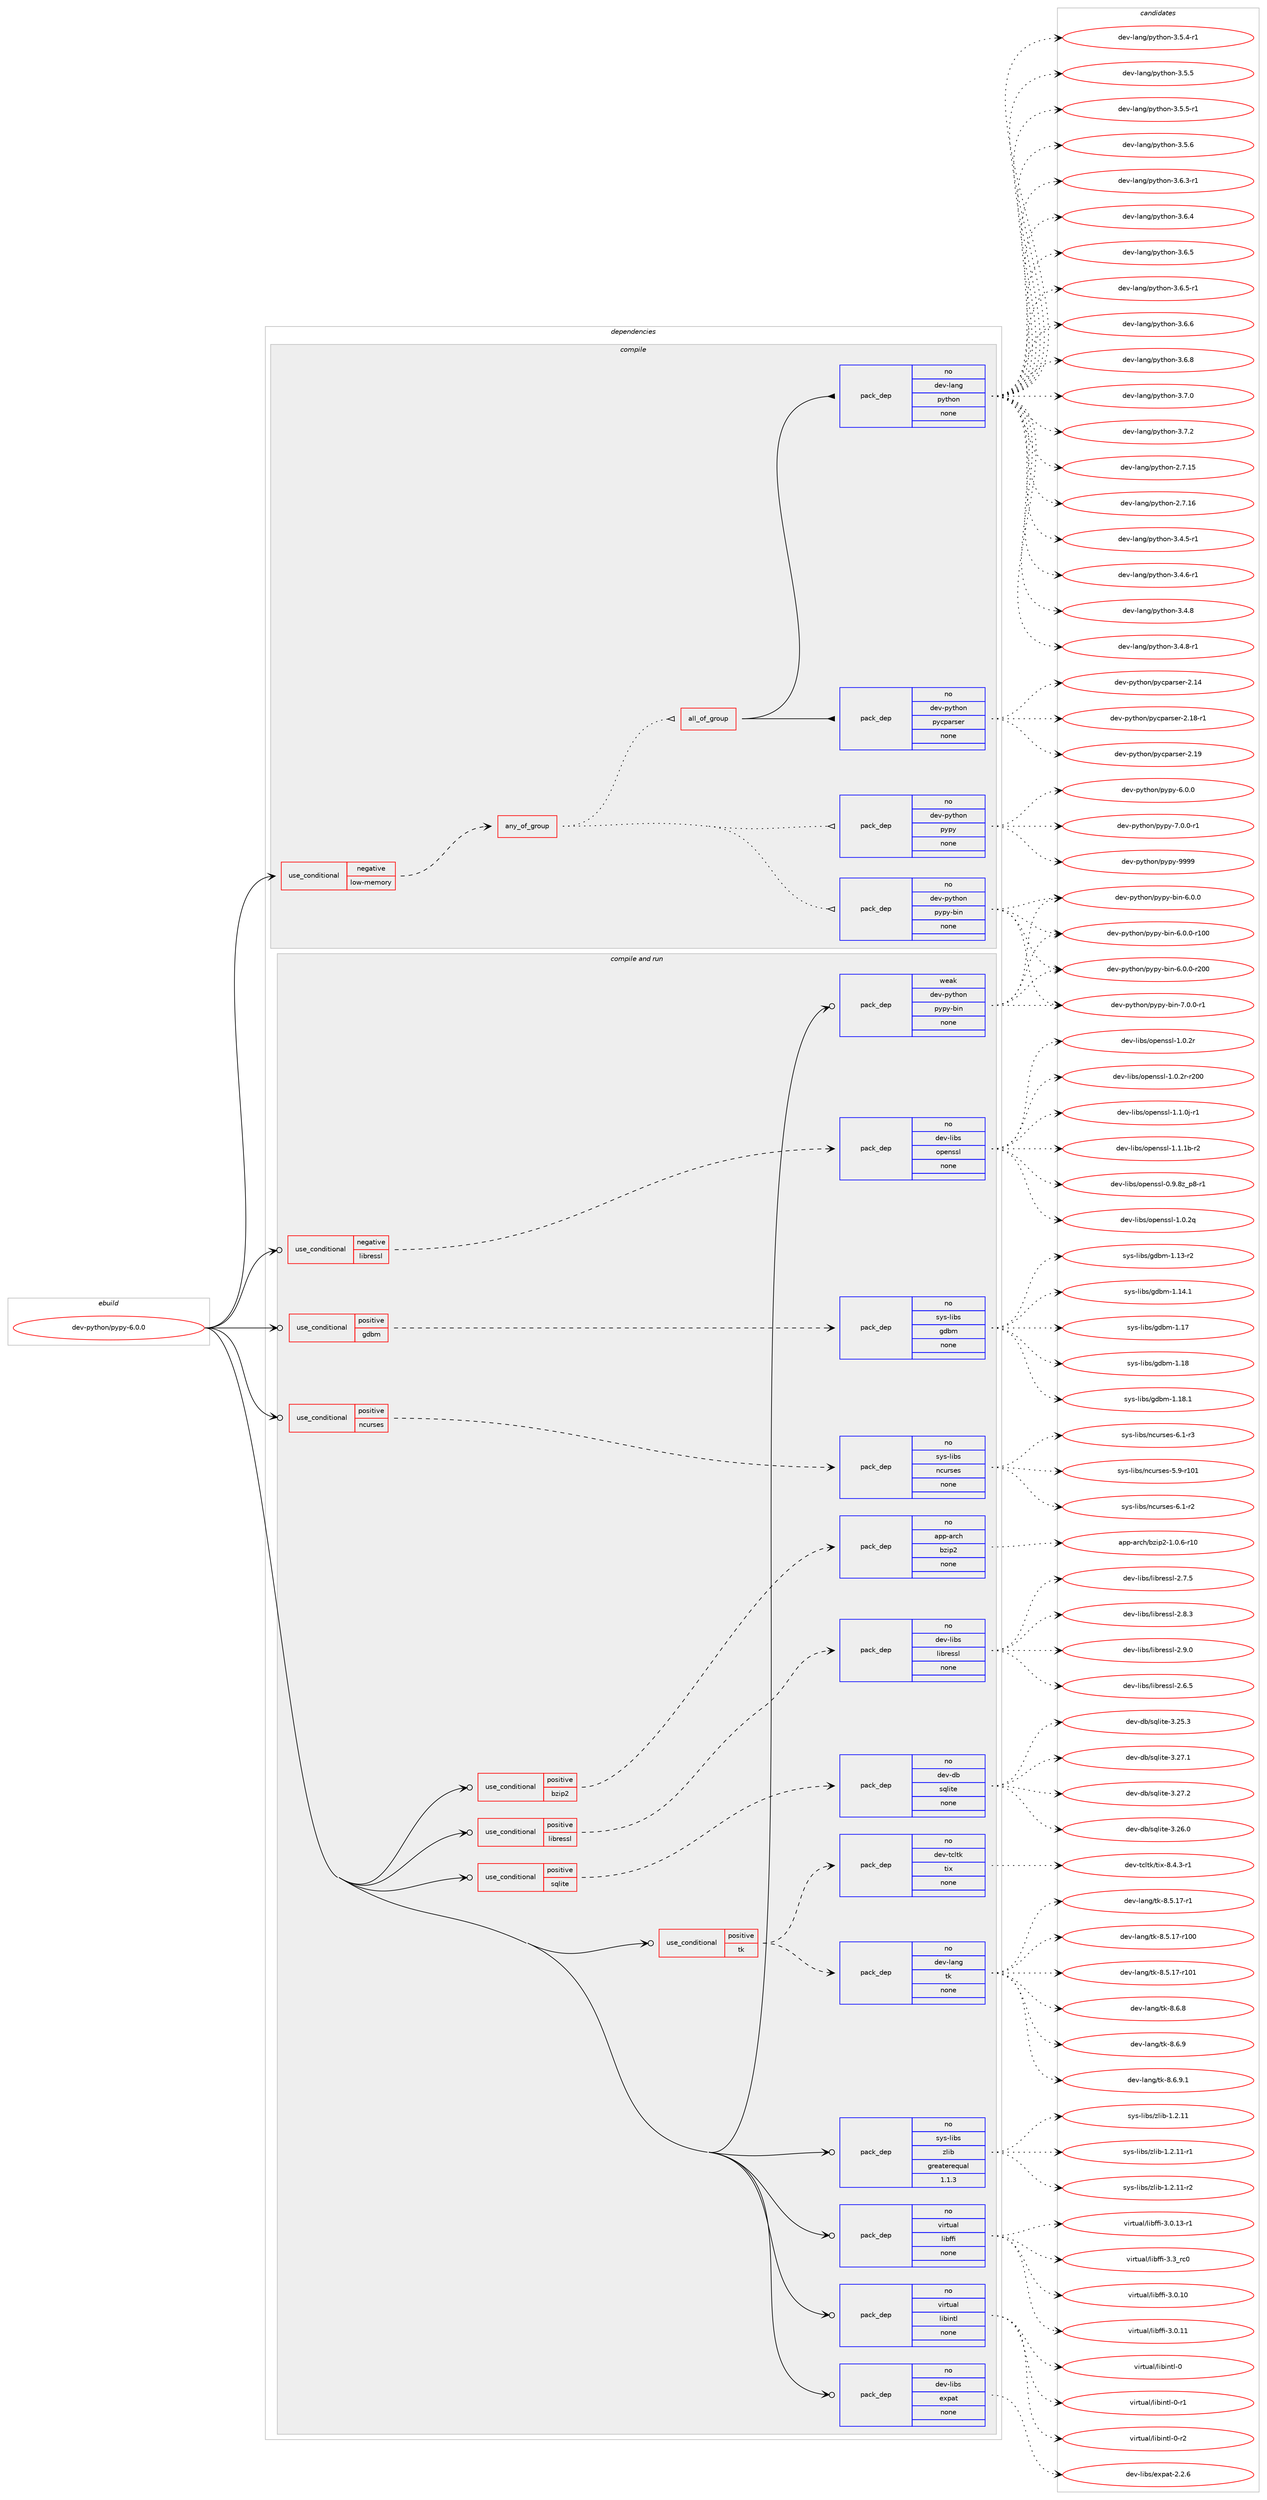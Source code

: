 digraph prolog {

# *************
# Graph options
# *************

newrank=true;
concentrate=true;
compound=true;
graph [rankdir=LR,fontname=Helvetica,fontsize=10,ranksep=1.5];#, ranksep=2.5, nodesep=0.2];
edge  [arrowhead=vee];
node  [fontname=Helvetica,fontsize=10];

# **********
# The ebuild
# **********

subgraph cluster_leftcol {
color=gray;
rank=same;
label=<<i>ebuild</i>>;
id [label="dev-python/pypy-6.0.0", color=red, width=4, href="../dev-python/pypy-6.0.0.svg"];
}

# ****************
# The dependencies
# ****************

subgraph cluster_midcol {
color=gray;
label=<<i>dependencies</i>>;
subgraph cluster_compile {
fillcolor="#eeeeee";
style=filled;
label=<<i>compile</i>>;
subgraph cond381530 {
dependency1431449 [label=<<TABLE BORDER="0" CELLBORDER="1" CELLSPACING="0" CELLPADDING="4"><TR><TD ROWSPAN="3" CELLPADDING="10">use_conditional</TD></TR><TR><TD>negative</TD></TR><TR><TD>low-memory</TD></TR></TABLE>>, shape=none, color=red];
subgraph any22743 {
dependency1431450 [label=<<TABLE BORDER="0" CELLBORDER="1" CELLSPACING="0" CELLPADDING="4"><TR><TD CELLPADDING="10">any_of_group</TD></TR></TABLE>>, shape=none, color=red];subgraph pack1026595 {
dependency1431451 [label=<<TABLE BORDER="0" CELLBORDER="1" CELLSPACING="0" CELLPADDING="4" WIDTH="220"><TR><TD ROWSPAN="6" CELLPADDING="30">pack_dep</TD></TR><TR><TD WIDTH="110">no</TD></TR><TR><TD>dev-python</TD></TR><TR><TD>pypy</TD></TR><TR><TD>none</TD></TR><TR><TD></TD></TR></TABLE>>, shape=none, color=blue];
}
dependency1431450:e -> dependency1431451:w [weight=20,style="dotted",arrowhead="oinv"];
subgraph pack1026596 {
dependency1431452 [label=<<TABLE BORDER="0" CELLBORDER="1" CELLSPACING="0" CELLPADDING="4" WIDTH="220"><TR><TD ROWSPAN="6" CELLPADDING="30">pack_dep</TD></TR><TR><TD WIDTH="110">no</TD></TR><TR><TD>dev-python</TD></TR><TR><TD>pypy-bin</TD></TR><TR><TD>none</TD></TR><TR><TD></TD></TR></TABLE>>, shape=none, color=blue];
}
dependency1431450:e -> dependency1431452:w [weight=20,style="dotted",arrowhead="oinv"];
subgraph all584 {
dependency1431453 [label=<<TABLE BORDER="0" CELLBORDER="1" CELLSPACING="0" CELLPADDING="4"><TR><TD CELLPADDING="10">all_of_group</TD></TR></TABLE>>, shape=none, color=red];subgraph pack1026597 {
dependency1431454 [label=<<TABLE BORDER="0" CELLBORDER="1" CELLSPACING="0" CELLPADDING="4" WIDTH="220"><TR><TD ROWSPAN="6" CELLPADDING="30">pack_dep</TD></TR><TR><TD WIDTH="110">no</TD></TR><TR><TD>dev-lang</TD></TR><TR><TD>python</TD></TR><TR><TD>none</TD></TR><TR><TD></TD></TR></TABLE>>, shape=none, color=blue];
}
dependency1431453:e -> dependency1431454:w [weight=20,style="solid",arrowhead="inv"];
subgraph pack1026598 {
dependency1431455 [label=<<TABLE BORDER="0" CELLBORDER="1" CELLSPACING="0" CELLPADDING="4" WIDTH="220"><TR><TD ROWSPAN="6" CELLPADDING="30">pack_dep</TD></TR><TR><TD WIDTH="110">no</TD></TR><TR><TD>dev-python</TD></TR><TR><TD>pycparser</TD></TR><TR><TD>none</TD></TR><TR><TD></TD></TR></TABLE>>, shape=none, color=blue];
}
dependency1431453:e -> dependency1431455:w [weight=20,style="solid",arrowhead="inv"];
}
dependency1431450:e -> dependency1431453:w [weight=20,style="dotted",arrowhead="oinv"];
}
dependency1431449:e -> dependency1431450:w [weight=20,style="dashed",arrowhead="vee"];
}
id:e -> dependency1431449:w [weight=20,style="solid",arrowhead="vee"];
}
subgraph cluster_compileandrun {
fillcolor="#eeeeee";
style=filled;
label=<<i>compile and run</i>>;
subgraph cond381531 {
dependency1431456 [label=<<TABLE BORDER="0" CELLBORDER="1" CELLSPACING="0" CELLPADDING="4"><TR><TD ROWSPAN="3" CELLPADDING="10">use_conditional</TD></TR><TR><TD>negative</TD></TR><TR><TD>libressl</TD></TR></TABLE>>, shape=none, color=red];
subgraph pack1026599 {
dependency1431457 [label=<<TABLE BORDER="0" CELLBORDER="1" CELLSPACING="0" CELLPADDING="4" WIDTH="220"><TR><TD ROWSPAN="6" CELLPADDING="30">pack_dep</TD></TR><TR><TD WIDTH="110">no</TD></TR><TR><TD>dev-libs</TD></TR><TR><TD>openssl</TD></TR><TR><TD>none</TD></TR><TR><TD></TD></TR></TABLE>>, shape=none, color=blue];
}
dependency1431456:e -> dependency1431457:w [weight=20,style="dashed",arrowhead="vee"];
}
id:e -> dependency1431456:w [weight=20,style="solid",arrowhead="odotvee"];
subgraph cond381532 {
dependency1431458 [label=<<TABLE BORDER="0" CELLBORDER="1" CELLSPACING="0" CELLPADDING="4"><TR><TD ROWSPAN="3" CELLPADDING="10">use_conditional</TD></TR><TR><TD>positive</TD></TR><TR><TD>bzip2</TD></TR></TABLE>>, shape=none, color=red];
subgraph pack1026600 {
dependency1431459 [label=<<TABLE BORDER="0" CELLBORDER="1" CELLSPACING="0" CELLPADDING="4" WIDTH="220"><TR><TD ROWSPAN="6" CELLPADDING="30">pack_dep</TD></TR><TR><TD WIDTH="110">no</TD></TR><TR><TD>app-arch</TD></TR><TR><TD>bzip2</TD></TR><TR><TD>none</TD></TR><TR><TD></TD></TR></TABLE>>, shape=none, color=blue];
}
dependency1431458:e -> dependency1431459:w [weight=20,style="dashed",arrowhead="vee"];
}
id:e -> dependency1431458:w [weight=20,style="solid",arrowhead="odotvee"];
subgraph cond381533 {
dependency1431460 [label=<<TABLE BORDER="0" CELLBORDER="1" CELLSPACING="0" CELLPADDING="4"><TR><TD ROWSPAN="3" CELLPADDING="10">use_conditional</TD></TR><TR><TD>positive</TD></TR><TR><TD>gdbm</TD></TR></TABLE>>, shape=none, color=red];
subgraph pack1026601 {
dependency1431461 [label=<<TABLE BORDER="0" CELLBORDER="1" CELLSPACING="0" CELLPADDING="4" WIDTH="220"><TR><TD ROWSPAN="6" CELLPADDING="30">pack_dep</TD></TR><TR><TD WIDTH="110">no</TD></TR><TR><TD>sys-libs</TD></TR><TR><TD>gdbm</TD></TR><TR><TD>none</TD></TR><TR><TD></TD></TR></TABLE>>, shape=none, color=blue];
}
dependency1431460:e -> dependency1431461:w [weight=20,style="dashed",arrowhead="vee"];
}
id:e -> dependency1431460:w [weight=20,style="solid",arrowhead="odotvee"];
subgraph cond381534 {
dependency1431462 [label=<<TABLE BORDER="0" CELLBORDER="1" CELLSPACING="0" CELLPADDING="4"><TR><TD ROWSPAN="3" CELLPADDING="10">use_conditional</TD></TR><TR><TD>positive</TD></TR><TR><TD>libressl</TD></TR></TABLE>>, shape=none, color=red];
subgraph pack1026602 {
dependency1431463 [label=<<TABLE BORDER="0" CELLBORDER="1" CELLSPACING="0" CELLPADDING="4" WIDTH="220"><TR><TD ROWSPAN="6" CELLPADDING="30">pack_dep</TD></TR><TR><TD WIDTH="110">no</TD></TR><TR><TD>dev-libs</TD></TR><TR><TD>libressl</TD></TR><TR><TD>none</TD></TR><TR><TD></TD></TR></TABLE>>, shape=none, color=blue];
}
dependency1431462:e -> dependency1431463:w [weight=20,style="dashed",arrowhead="vee"];
}
id:e -> dependency1431462:w [weight=20,style="solid",arrowhead="odotvee"];
subgraph cond381535 {
dependency1431464 [label=<<TABLE BORDER="0" CELLBORDER="1" CELLSPACING="0" CELLPADDING="4"><TR><TD ROWSPAN="3" CELLPADDING="10">use_conditional</TD></TR><TR><TD>positive</TD></TR><TR><TD>ncurses</TD></TR></TABLE>>, shape=none, color=red];
subgraph pack1026603 {
dependency1431465 [label=<<TABLE BORDER="0" CELLBORDER="1" CELLSPACING="0" CELLPADDING="4" WIDTH="220"><TR><TD ROWSPAN="6" CELLPADDING="30">pack_dep</TD></TR><TR><TD WIDTH="110">no</TD></TR><TR><TD>sys-libs</TD></TR><TR><TD>ncurses</TD></TR><TR><TD>none</TD></TR><TR><TD></TD></TR></TABLE>>, shape=none, color=blue];
}
dependency1431464:e -> dependency1431465:w [weight=20,style="dashed",arrowhead="vee"];
}
id:e -> dependency1431464:w [weight=20,style="solid",arrowhead="odotvee"];
subgraph cond381536 {
dependency1431466 [label=<<TABLE BORDER="0" CELLBORDER="1" CELLSPACING="0" CELLPADDING="4"><TR><TD ROWSPAN="3" CELLPADDING="10">use_conditional</TD></TR><TR><TD>positive</TD></TR><TR><TD>sqlite</TD></TR></TABLE>>, shape=none, color=red];
subgraph pack1026604 {
dependency1431467 [label=<<TABLE BORDER="0" CELLBORDER="1" CELLSPACING="0" CELLPADDING="4" WIDTH="220"><TR><TD ROWSPAN="6" CELLPADDING="30">pack_dep</TD></TR><TR><TD WIDTH="110">no</TD></TR><TR><TD>dev-db</TD></TR><TR><TD>sqlite</TD></TR><TR><TD>none</TD></TR><TR><TD></TD></TR></TABLE>>, shape=none, color=blue];
}
dependency1431466:e -> dependency1431467:w [weight=20,style="dashed",arrowhead="vee"];
}
id:e -> dependency1431466:w [weight=20,style="solid",arrowhead="odotvee"];
subgraph cond381537 {
dependency1431468 [label=<<TABLE BORDER="0" CELLBORDER="1" CELLSPACING="0" CELLPADDING="4"><TR><TD ROWSPAN="3" CELLPADDING="10">use_conditional</TD></TR><TR><TD>positive</TD></TR><TR><TD>tk</TD></TR></TABLE>>, shape=none, color=red];
subgraph pack1026605 {
dependency1431469 [label=<<TABLE BORDER="0" CELLBORDER="1" CELLSPACING="0" CELLPADDING="4" WIDTH="220"><TR><TD ROWSPAN="6" CELLPADDING="30">pack_dep</TD></TR><TR><TD WIDTH="110">no</TD></TR><TR><TD>dev-lang</TD></TR><TR><TD>tk</TD></TR><TR><TD>none</TD></TR><TR><TD></TD></TR></TABLE>>, shape=none, color=blue];
}
dependency1431468:e -> dependency1431469:w [weight=20,style="dashed",arrowhead="vee"];
subgraph pack1026606 {
dependency1431470 [label=<<TABLE BORDER="0" CELLBORDER="1" CELLSPACING="0" CELLPADDING="4" WIDTH="220"><TR><TD ROWSPAN="6" CELLPADDING="30">pack_dep</TD></TR><TR><TD WIDTH="110">no</TD></TR><TR><TD>dev-tcltk</TD></TR><TR><TD>tix</TD></TR><TR><TD>none</TD></TR><TR><TD></TD></TR></TABLE>>, shape=none, color=blue];
}
dependency1431468:e -> dependency1431470:w [weight=20,style="dashed",arrowhead="vee"];
}
id:e -> dependency1431468:w [weight=20,style="solid",arrowhead="odotvee"];
subgraph pack1026607 {
dependency1431471 [label=<<TABLE BORDER="0" CELLBORDER="1" CELLSPACING="0" CELLPADDING="4" WIDTH="220"><TR><TD ROWSPAN="6" CELLPADDING="30">pack_dep</TD></TR><TR><TD WIDTH="110">no</TD></TR><TR><TD>dev-libs</TD></TR><TR><TD>expat</TD></TR><TR><TD>none</TD></TR><TR><TD></TD></TR></TABLE>>, shape=none, color=blue];
}
id:e -> dependency1431471:w [weight=20,style="solid",arrowhead="odotvee"];
subgraph pack1026608 {
dependency1431472 [label=<<TABLE BORDER="0" CELLBORDER="1" CELLSPACING="0" CELLPADDING="4" WIDTH="220"><TR><TD ROWSPAN="6" CELLPADDING="30">pack_dep</TD></TR><TR><TD WIDTH="110">no</TD></TR><TR><TD>sys-libs</TD></TR><TR><TD>zlib</TD></TR><TR><TD>greaterequal</TD></TR><TR><TD>1.1.3</TD></TR></TABLE>>, shape=none, color=blue];
}
id:e -> dependency1431472:w [weight=20,style="solid",arrowhead="odotvee"];
subgraph pack1026609 {
dependency1431473 [label=<<TABLE BORDER="0" CELLBORDER="1" CELLSPACING="0" CELLPADDING="4" WIDTH="220"><TR><TD ROWSPAN="6" CELLPADDING="30">pack_dep</TD></TR><TR><TD WIDTH="110">no</TD></TR><TR><TD>virtual</TD></TR><TR><TD>libffi</TD></TR><TR><TD>none</TD></TR><TR><TD></TD></TR></TABLE>>, shape=none, color=blue];
}
id:e -> dependency1431473:w [weight=20,style="solid",arrowhead="odotvee"];
subgraph pack1026610 {
dependency1431474 [label=<<TABLE BORDER="0" CELLBORDER="1" CELLSPACING="0" CELLPADDING="4" WIDTH="220"><TR><TD ROWSPAN="6" CELLPADDING="30">pack_dep</TD></TR><TR><TD WIDTH="110">no</TD></TR><TR><TD>virtual</TD></TR><TR><TD>libintl</TD></TR><TR><TD>none</TD></TR><TR><TD></TD></TR></TABLE>>, shape=none, color=blue];
}
id:e -> dependency1431474:w [weight=20,style="solid",arrowhead="odotvee"];
subgraph pack1026611 {
dependency1431475 [label=<<TABLE BORDER="0" CELLBORDER="1" CELLSPACING="0" CELLPADDING="4" WIDTH="220"><TR><TD ROWSPAN="6" CELLPADDING="30">pack_dep</TD></TR><TR><TD WIDTH="110">weak</TD></TR><TR><TD>dev-python</TD></TR><TR><TD>pypy-bin</TD></TR><TR><TD>none</TD></TR><TR><TD></TD></TR></TABLE>>, shape=none, color=blue];
}
id:e -> dependency1431475:w [weight=20,style="solid",arrowhead="odotvee"];
}
subgraph cluster_run {
fillcolor="#eeeeee";
style=filled;
label=<<i>run</i>>;
}
}

# **************
# The candidates
# **************

subgraph cluster_choices {
rank=same;
color=gray;
label=<<i>candidates</i>>;

subgraph choice1026595 {
color=black;
nodesep=1;
choice1001011184511212111610411111047112121112121455446484648 [label="dev-python/pypy-6.0.0", color=red, width=4,href="../dev-python/pypy-6.0.0.svg"];
choice10010111845112121116104111110471121211121214555464846484511449 [label="dev-python/pypy-7.0.0-r1", color=red, width=4,href="../dev-python/pypy-7.0.0-r1.svg"];
choice10010111845112121116104111110471121211121214557575757 [label="dev-python/pypy-9999", color=red, width=4,href="../dev-python/pypy-9999.svg"];
dependency1431451:e -> choice1001011184511212111610411111047112121112121455446484648:w [style=dotted,weight="100"];
dependency1431451:e -> choice10010111845112121116104111110471121211121214555464846484511449:w [style=dotted,weight="100"];
dependency1431451:e -> choice10010111845112121116104111110471121211121214557575757:w [style=dotted,weight="100"];
}
subgraph choice1026596 {
color=black;
nodesep=1;
choice10010111845112121116104111110471121211121214598105110455446484648 [label="dev-python/pypy-bin-6.0.0", color=red, width=4,href="../dev-python/pypy-bin-6.0.0.svg"];
choice1001011184511212111610411111047112121112121459810511045544648464845114494848 [label="dev-python/pypy-bin-6.0.0-r100", color=red, width=4,href="../dev-python/pypy-bin-6.0.0-r100.svg"];
choice1001011184511212111610411111047112121112121459810511045544648464845114504848 [label="dev-python/pypy-bin-6.0.0-r200", color=red, width=4,href="../dev-python/pypy-bin-6.0.0-r200.svg"];
choice100101118451121211161041111104711212111212145981051104555464846484511449 [label="dev-python/pypy-bin-7.0.0-r1", color=red, width=4,href="../dev-python/pypy-bin-7.0.0-r1.svg"];
dependency1431452:e -> choice10010111845112121116104111110471121211121214598105110455446484648:w [style=dotted,weight="100"];
dependency1431452:e -> choice1001011184511212111610411111047112121112121459810511045544648464845114494848:w [style=dotted,weight="100"];
dependency1431452:e -> choice1001011184511212111610411111047112121112121459810511045544648464845114504848:w [style=dotted,weight="100"];
dependency1431452:e -> choice100101118451121211161041111104711212111212145981051104555464846484511449:w [style=dotted,weight="100"];
}
subgraph choice1026597 {
color=black;
nodesep=1;
choice10010111845108971101034711212111610411111045504655464953 [label="dev-lang/python-2.7.15", color=red, width=4,href="../dev-lang/python-2.7.15.svg"];
choice10010111845108971101034711212111610411111045504655464954 [label="dev-lang/python-2.7.16", color=red, width=4,href="../dev-lang/python-2.7.16.svg"];
choice1001011184510897110103471121211161041111104551465246534511449 [label="dev-lang/python-3.4.5-r1", color=red, width=4,href="../dev-lang/python-3.4.5-r1.svg"];
choice1001011184510897110103471121211161041111104551465246544511449 [label="dev-lang/python-3.4.6-r1", color=red, width=4,href="../dev-lang/python-3.4.6-r1.svg"];
choice100101118451089711010347112121116104111110455146524656 [label="dev-lang/python-3.4.8", color=red, width=4,href="../dev-lang/python-3.4.8.svg"];
choice1001011184510897110103471121211161041111104551465246564511449 [label="dev-lang/python-3.4.8-r1", color=red, width=4,href="../dev-lang/python-3.4.8-r1.svg"];
choice1001011184510897110103471121211161041111104551465346524511449 [label="dev-lang/python-3.5.4-r1", color=red, width=4,href="../dev-lang/python-3.5.4-r1.svg"];
choice100101118451089711010347112121116104111110455146534653 [label="dev-lang/python-3.5.5", color=red, width=4,href="../dev-lang/python-3.5.5.svg"];
choice1001011184510897110103471121211161041111104551465346534511449 [label="dev-lang/python-3.5.5-r1", color=red, width=4,href="../dev-lang/python-3.5.5-r1.svg"];
choice100101118451089711010347112121116104111110455146534654 [label="dev-lang/python-3.5.6", color=red, width=4,href="../dev-lang/python-3.5.6.svg"];
choice1001011184510897110103471121211161041111104551465446514511449 [label="dev-lang/python-3.6.3-r1", color=red, width=4,href="../dev-lang/python-3.6.3-r1.svg"];
choice100101118451089711010347112121116104111110455146544652 [label="dev-lang/python-3.6.4", color=red, width=4,href="../dev-lang/python-3.6.4.svg"];
choice100101118451089711010347112121116104111110455146544653 [label="dev-lang/python-3.6.5", color=red, width=4,href="../dev-lang/python-3.6.5.svg"];
choice1001011184510897110103471121211161041111104551465446534511449 [label="dev-lang/python-3.6.5-r1", color=red, width=4,href="../dev-lang/python-3.6.5-r1.svg"];
choice100101118451089711010347112121116104111110455146544654 [label="dev-lang/python-3.6.6", color=red, width=4,href="../dev-lang/python-3.6.6.svg"];
choice100101118451089711010347112121116104111110455146544656 [label="dev-lang/python-3.6.8", color=red, width=4,href="../dev-lang/python-3.6.8.svg"];
choice100101118451089711010347112121116104111110455146554648 [label="dev-lang/python-3.7.0", color=red, width=4,href="../dev-lang/python-3.7.0.svg"];
choice100101118451089711010347112121116104111110455146554650 [label="dev-lang/python-3.7.2", color=red, width=4,href="../dev-lang/python-3.7.2.svg"];
dependency1431454:e -> choice10010111845108971101034711212111610411111045504655464953:w [style=dotted,weight="100"];
dependency1431454:e -> choice10010111845108971101034711212111610411111045504655464954:w [style=dotted,weight="100"];
dependency1431454:e -> choice1001011184510897110103471121211161041111104551465246534511449:w [style=dotted,weight="100"];
dependency1431454:e -> choice1001011184510897110103471121211161041111104551465246544511449:w [style=dotted,weight="100"];
dependency1431454:e -> choice100101118451089711010347112121116104111110455146524656:w [style=dotted,weight="100"];
dependency1431454:e -> choice1001011184510897110103471121211161041111104551465246564511449:w [style=dotted,weight="100"];
dependency1431454:e -> choice1001011184510897110103471121211161041111104551465346524511449:w [style=dotted,weight="100"];
dependency1431454:e -> choice100101118451089711010347112121116104111110455146534653:w [style=dotted,weight="100"];
dependency1431454:e -> choice1001011184510897110103471121211161041111104551465346534511449:w [style=dotted,weight="100"];
dependency1431454:e -> choice100101118451089711010347112121116104111110455146534654:w [style=dotted,weight="100"];
dependency1431454:e -> choice1001011184510897110103471121211161041111104551465446514511449:w [style=dotted,weight="100"];
dependency1431454:e -> choice100101118451089711010347112121116104111110455146544652:w [style=dotted,weight="100"];
dependency1431454:e -> choice100101118451089711010347112121116104111110455146544653:w [style=dotted,weight="100"];
dependency1431454:e -> choice1001011184510897110103471121211161041111104551465446534511449:w [style=dotted,weight="100"];
dependency1431454:e -> choice100101118451089711010347112121116104111110455146544654:w [style=dotted,weight="100"];
dependency1431454:e -> choice100101118451089711010347112121116104111110455146544656:w [style=dotted,weight="100"];
dependency1431454:e -> choice100101118451089711010347112121116104111110455146554648:w [style=dotted,weight="100"];
dependency1431454:e -> choice100101118451089711010347112121116104111110455146554650:w [style=dotted,weight="100"];
}
subgraph choice1026598 {
color=black;
nodesep=1;
choice100101118451121211161041111104711212199112971141151011144550464952 [label="dev-python/pycparser-2.14", color=red, width=4,href="../dev-python/pycparser-2.14.svg"];
choice1001011184511212111610411111047112121991129711411510111445504649564511449 [label="dev-python/pycparser-2.18-r1", color=red, width=4,href="../dev-python/pycparser-2.18-r1.svg"];
choice100101118451121211161041111104711212199112971141151011144550464957 [label="dev-python/pycparser-2.19", color=red, width=4,href="../dev-python/pycparser-2.19.svg"];
dependency1431455:e -> choice100101118451121211161041111104711212199112971141151011144550464952:w [style=dotted,weight="100"];
dependency1431455:e -> choice1001011184511212111610411111047112121991129711411510111445504649564511449:w [style=dotted,weight="100"];
dependency1431455:e -> choice100101118451121211161041111104711212199112971141151011144550464957:w [style=dotted,weight="100"];
}
subgraph choice1026599 {
color=black;
nodesep=1;
choice10010111845108105981154711111210111011511510845484657465612295112564511449 [label="dev-libs/openssl-0.9.8z_p8-r1", color=red, width=4,href="../dev-libs/openssl-0.9.8z_p8-r1.svg"];
choice100101118451081059811547111112101110115115108454946484650113 [label="dev-libs/openssl-1.0.2q", color=red, width=4,href="../dev-libs/openssl-1.0.2q.svg"];
choice100101118451081059811547111112101110115115108454946484650114 [label="dev-libs/openssl-1.0.2r", color=red, width=4,href="../dev-libs/openssl-1.0.2r.svg"];
choice10010111845108105981154711111210111011511510845494648465011445114504848 [label="dev-libs/openssl-1.0.2r-r200", color=red, width=4,href="../dev-libs/openssl-1.0.2r-r200.svg"];
choice1001011184510810598115471111121011101151151084549464946481064511449 [label="dev-libs/openssl-1.1.0j-r1", color=red, width=4,href="../dev-libs/openssl-1.1.0j-r1.svg"];
choice100101118451081059811547111112101110115115108454946494649984511450 [label="dev-libs/openssl-1.1.1b-r2", color=red, width=4,href="../dev-libs/openssl-1.1.1b-r2.svg"];
dependency1431457:e -> choice10010111845108105981154711111210111011511510845484657465612295112564511449:w [style=dotted,weight="100"];
dependency1431457:e -> choice100101118451081059811547111112101110115115108454946484650113:w [style=dotted,weight="100"];
dependency1431457:e -> choice100101118451081059811547111112101110115115108454946484650114:w [style=dotted,weight="100"];
dependency1431457:e -> choice10010111845108105981154711111210111011511510845494648465011445114504848:w [style=dotted,weight="100"];
dependency1431457:e -> choice1001011184510810598115471111121011101151151084549464946481064511449:w [style=dotted,weight="100"];
dependency1431457:e -> choice100101118451081059811547111112101110115115108454946494649984511450:w [style=dotted,weight="100"];
}
subgraph choice1026600 {
color=black;
nodesep=1;
choice97112112459711499104479812210511250454946484654451144948 [label="app-arch/bzip2-1.0.6-r10", color=red, width=4,href="../app-arch/bzip2-1.0.6-r10.svg"];
dependency1431459:e -> choice97112112459711499104479812210511250454946484654451144948:w [style=dotted,weight="100"];
}
subgraph choice1026601 {
color=black;
nodesep=1;
choice1151211154510810598115471031009810945494649514511450 [label="sys-libs/gdbm-1.13-r2", color=red, width=4,href="../sys-libs/gdbm-1.13-r2.svg"];
choice1151211154510810598115471031009810945494649524649 [label="sys-libs/gdbm-1.14.1", color=red, width=4,href="../sys-libs/gdbm-1.14.1.svg"];
choice115121115451081059811547103100981094549464955 [label="sys-libs/gdbm-1.17", color=red, width=4,href="../sys-libs/gdbm-1.17.svg"];
choice115121115451081059811547103100981094549464956 [label="sys-libs/gdbm-1.18", color=red, width=4,href="../sys-libs/gdbm-1.18.svg"];
choice1151211154510810598115471031009810945494649564649 [label="sys-libs/gdbm-1.18.1", color=red, width=4,href="../sys-libs/gdbm-1.18.1.svg"];
dependency1431461:e -> choice1151211154510810598115471031009810945494649514511450:w [style=dotted,weight="100"];
dependency1431461:e -> choice1151211154510810598115471031009810945494649524649:w [style=dotted,weight="100"];
dependency1431461:e -> choice115121115451081059811547103100981094549464955:w [style=dotted,weight="100"];
dependency1431461:e -> choice115121115451081059811547103100981094549464956:w [style=dotted,weight="100"];
dependency1431461:e -> choice1151211154510810598115471031009810945494649564649:w [style=dotted,weight="100"];
}
subgraph choice1026602 {
color=black;
nodesep=1;
choice10010111845108105981154710810598114101115115108455046544653 [label="dev-libs/libressl-2.6.5", color=red, width=4,href="../dev-libs/libressl-2.6.5.svg"];
choice10010111845108105981154710810598114101115115108455046554653 [label="dev-libs/libressl-2.7.5", color=red, width=4,href="../dev-libs/libressl-2.7.5.svg"];
choice10010111845108105981154710810598114101115115108455046564651 [label="dev-libs/libressl-2.8.3", color=red, width=4,href="../dev-libs/libressl-2.8.3.svg"];
choice10010111845108105981154710810598114101115115108455046574648 [label="dev-libs/libressl-2.9.0", color=red, width=4,href="../dev-libs/libressl-2.9.0.svg"];
dependency1431463:e -> choice10010111845108105981154710810598114101115115108455046544653:w [style=dotted,weight="100"];
dependency1431463:e -> choice10010111845108105981154710810598114101115115108455046554653:w [style=dotted,weight="100"];
dependency1431463:e -> choice10010111845108105981154710810598114101115115108455046564651:w [style=dotted,weight="100"];
dependency1431463:e -> choice10010111845108105981154710810598114101115115108455046574648:w [style=dotted,weight="100"];
}
subgraph choice1026603 {
color=black;
nodesep=1;
choice115121115451081059811547110991171141151011154553465745114494849 [label="sys-libs/ncurses-5.9-r101", color=red, width=4,href="../sys-libs/ncurses-5.9-r101.svg"];
choice11512111545108105981154711099117114115101115455446494511450 [label="sys-libs/ncurses-6.1-r2", color=red, width=4,href="../sys-libs/ncurses-6.1-r2.svg"];
choice11512111545108105981154711099117114115101115455446494511451 [label="sys-libs/ncurses-6.1-r3", color=red, width=4,href="../sys-libs/ncurses-6.1-r3.svg"];
dependency1431465:e -> choice115121115451081059811547110991171141151011154553465745114494849:w [style=dotted,weight="100"];
dependency1431465:e -> choice11512111545108105981154711099117114115101115455446494511450:w [style=dotted,weight="100"];
dependency1431465:e -> choice11512111545108105981154711099117114115101115455446494511451:w [style=dotted,weight="100"];
}
subgraph choice1026604 {
color=black;
nodesep=1;
choice10010111845100984711511310810511610145514650534651 [label="dev-db/sqlite-3.25.3", color=red, width=4,href="../dev-db/sqlite-3.25.3.svg"];
choice10010111845100984711511310810511610145514650544648 [label="dev-db/sqlite-3.26.0", color=red, width=4,href="../dev-db/sqlite-3.26.0.svg"];
choice10010111845100984711511310810511610145514650554649 [label="dev-db/sqlite-3.27.1", color=red, width=4,href="../dev-db/sqlite-3.27.1.svg"];
choice10010111845100984711511310810511610145514650554650 [label="dev-db/sqlite-3.27.2", color=red, width=4,href="../dev-db/sqlite-3.27.2.svg"];
dependency1431467:e -> choice10010111845100984711511310810511610145514650534651:w [style=dotted,weight="100"];
dependency1431467:e -> choice10010111845100984711511310810511610145514650544648:w [style=dotted,weight="100"];
dependency1431467:e -> choice10010111845100984711511310810511610145514650554649:w [style=dotted,weight="100"];
dependency1431467:e -> choice10010111845100984711511310810511610145514650554650:w [style=dotted,weight="100"];
}
subgraph choice1026605 {
color=black;
nodesep=1;
choice100101118451089711010347116107455646534649554511449 [label="dev-lang/tk-8.5.17-r1", color=red, width=4,href="../dev-lang/tk-8.5.17-r1.svg"];
choice1001011184510897110103471161074556465346495545114494848 [label="dev-lang/tk-8.5.17-r100", color=red, width=4,href="../dev-lang/tk-8.5.17-r100.svg"];
choice1001011184510897110103471161074556465346495545114494849 [label="dev-lang/tk-8.5.17-r101", color=red, width=4,href="../dev-lang/tk-8.5.17-r101.svg"];
choice100101118451089711010347116107455646544656 [label="dev-lang/tk-8.6.8", color=red, width=4,href="../dev-lang/tk-8.6.8.svg"];
choice100101118451089711010347116107455646544657 [label="dev-lang/tk-8.6.9", color=red, width=4,href="../dev-lang/tk-8.6.9.svg"];
choice1001011184510897110103471161074556465446574649 [label="dev-lang/tk-8.6.9.1", color=red, width=4,href="../dev-lang/tk-8.6.9.1.svg"];
dependency1431469:e -> choice100101118451089711010347116107455646534649554511449:w [style=dotted,weight="100"];
dependency1431469:e -> choice1001011184510897110103471161074556465346495545114494848:w [style=dotted,weight="100"];
dependency1431469:e -> choice1001011184510897110103471161074556465346495545114494849:w [style=dotted,weight="100"];
dependency1431469:e -> choice100101118451089711010347116107455646544656:w [style=dotted,weight="100"];
dependency1431469:e -> choice100101118451089711010347116107455646544657:w [style=dotted,weight="100"];
dependency1431469:e -> choice1001011184510897110103471161074556465446574649:w [style=dotted,weight="100"];
}
subgraph choice1026606 {
color=black;
nodesep=1;
choice1001011184511699108116107471161051204556465246514511449 [label="dev-tcltk/tix-8.4.3-r1", color=red, width=4,href="../dev-tcltk/tix-8.4.3-r1.svg"];
dependency1431470:e -> choice1001011184511699108116107471161051204556465246514511449:w [style=dotted,weight="100"];
}
subgraph choice1026607 {
color=black;
nodesep=1;
choice10010111845108105981154710112011297116455046504654 [label="dev-libs/expat-2.2.6", color=red, width=4,href="../dev-libs/expat-2.2.6.svg"];
dependency1431471:e -> choice10010111845108105981154710112011297116455046504654:w [style=dotted,weight="100"];
}
subgraph choice1026608 {
color=black;
nodesep=1;
choice1151211154510810598115471221081059845494650464949 [label="sys-libs/zlib-1.2.11", color=red, width=4,href="../sys-libs/zlib-1.2.11.svg"];
choice11512111545108105981154712210810598454946504649494511449 [label="sys-libs/zlib-1.2.11-r1", color=red, width=4,href="../sys-libs/zlib-1.2.11-r1.svg"];
choice11512111545108105981154712210810598454946504649494511450 [label="sys-libs/zlib-1.2.11-r2", color=red, width=4,href="../sys-libs/zlib-1.2.11-r2.svg"];
dependency1431472:e -> choice1151211154510810598115471221081059845494650464949:w [style=dotted,weight="100"];
dependency1431472:e -> choice11512111545108105981154712210810598454946504649494511449:w [style=dotted,weight="100"];
dependency1431472:e -> choice11512111545108105981154712210810598454946504649494511450:w [style=dotted,weight="100"];
}
subgraph choice1026609 {
color=black;
nodesep=1;
choice11810511411611797108471081059810210210545514648464948 [label="virtual/libffi-3.0.10", color=red, width=4,href="../virtual/libffi-3.0.10.svg"];
choice11810511411611797108471081059810210210545514648464949 [label="virtual/libffi-3.0.11", color=red, width=4,href="../virtual/libffi-3.0.11.svg"];
choice118105114116117971084710810598102102105455146484649514511449 [label="virtual/libffi-3.0.13-r1", color=red, width=4,href="../virtual/libffi-3.0.13-r1.svg"];
choice11810511411611797108471081059810210210545514651951149948 [label="virtual/libffi-3.3_rc0", color=red, width=4,href="../virtual/libffi-3.3_rc0.svg"];
dependency1431473:e -> choice11810511411611797108471081059810210210545514648464948:w [style=dotted,weight="100"];
dependency1431473:e -> choice11810511411611797108471081059810210210545514648464949:w [style=dotted,weight="100"];
dependency1431473:e -> choice118105114116117971084710810598102102105455146484649514511449:w [style=dotted,weight="100"];
dependency1431473:e -> choice11810511411611797108471081059810210210545514651951149948:w [style=dotted,weight="100"];
}
subgraph choice1026610 {
color=black;
nodesep=1;
choice1181051141161179710847108105981051101161084548 [label="virtual/libintl-0", color=red, width=4,href="../virtual/libintl-0.svg"];
choice11810511411611797108471081059810511011610845484511449 [label="virtual/libintl-0-r1", color=red, width=4,href="../virtual/libintl-0-r1.svg"];
choice11810511411611797108471081059810511011610845484511450 [label="virtual/libintl-0-r2", color=red, width=4,href="../virtual/libintl-0-r2.svg"];
dependency1431474:e -> choice1181051141161179710847108105981051101161084548:w [style=dotted,weight="100"];
dependency1431474:e -> choice11810511411611797108471081059810511011610845484511449:w [style=dotted,weight="100"];
dependency1431474:e -> choice11810511411611797108471081059810511011610845484511450:w [style=dotted,weight="100"];
}
subgraph choice1026611 {
color=black;
nodesep=1;
choice10010111845112121116104111110471121211121214598105110455446484648 [label="dev-python/pypy-bin-6.0.0", color=red, width=4,href="../dev-python/pypy-bin-6.0.0.svg"];
choice1001011184511212111610411111047112121112121459810511045544648464845114494848 [label="dev-python/pypy-bin-6.0.0-r100", color=red, width=4,href="../dev-python/pypy-bin-6.0.0-r100.svg"];
choice1001011184511212111610411111047112121112121459810511045544648464845114504848 [label="dev-python/pypy-bin-6.0.0-r200", color=red, width=4,href="../dev-python/pypy-bin-6.0.0-r200.svg"];
choice100101118451121211161041111104711212111212145981051104555464846484511449 [label="dev-python/pypy-bin-7.0.0-r1", color=red, width=4,href="../dev-python/pypy-bin-7.0.0-r1.svg"];
dependency1431475:e -> choice10010111845112121116104111110471121211121214598105110455446484648:w [style=dotted,weight="100"];
dependency1431475:e -> choice1001011184511212111610411111047112121112121459810511045544648464845114494848:w [style=dotted,weight="100"];
dependency1431475:e -> choice1001011184511212111610411111047112121112121459810511045544648464845114504848:w [style=dotted,weight="100"];
dependency1431475:e -> choice100101118451121211161041111104711212111212145981051104555464846484511449:w [style=dotted,weight="100"];
}
}

}
